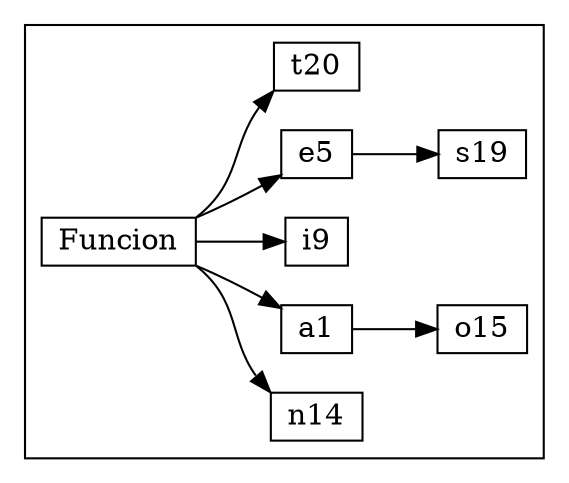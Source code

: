 digraph G {
    rankdir=LR;

    subgraph cluster_0 {
        node [shape=record,width=.1,height=.1];
        node00 [label = "<n>Funcion"];
        node01 [label = "<n> n14"];
        node02 [label = "<n> a1 "];
        node03 [label = "<n> i9 "];
        node04 [label = "<n> e5 "];
        node05 [label = "<n> t20 "] ;
        node06 [label = "<n> o15 "] ;
        node07 [label = "<n> s19 "] ;
    
        node00:n -> node01:n;
        node00:n -> node02:n;
        node00:n -> node03:n;
        node00:n -> node04:n;
        node00:n -> node05:n;
        node02:n -> node06:n;
        node04:n -> node07:n;
    }
}
